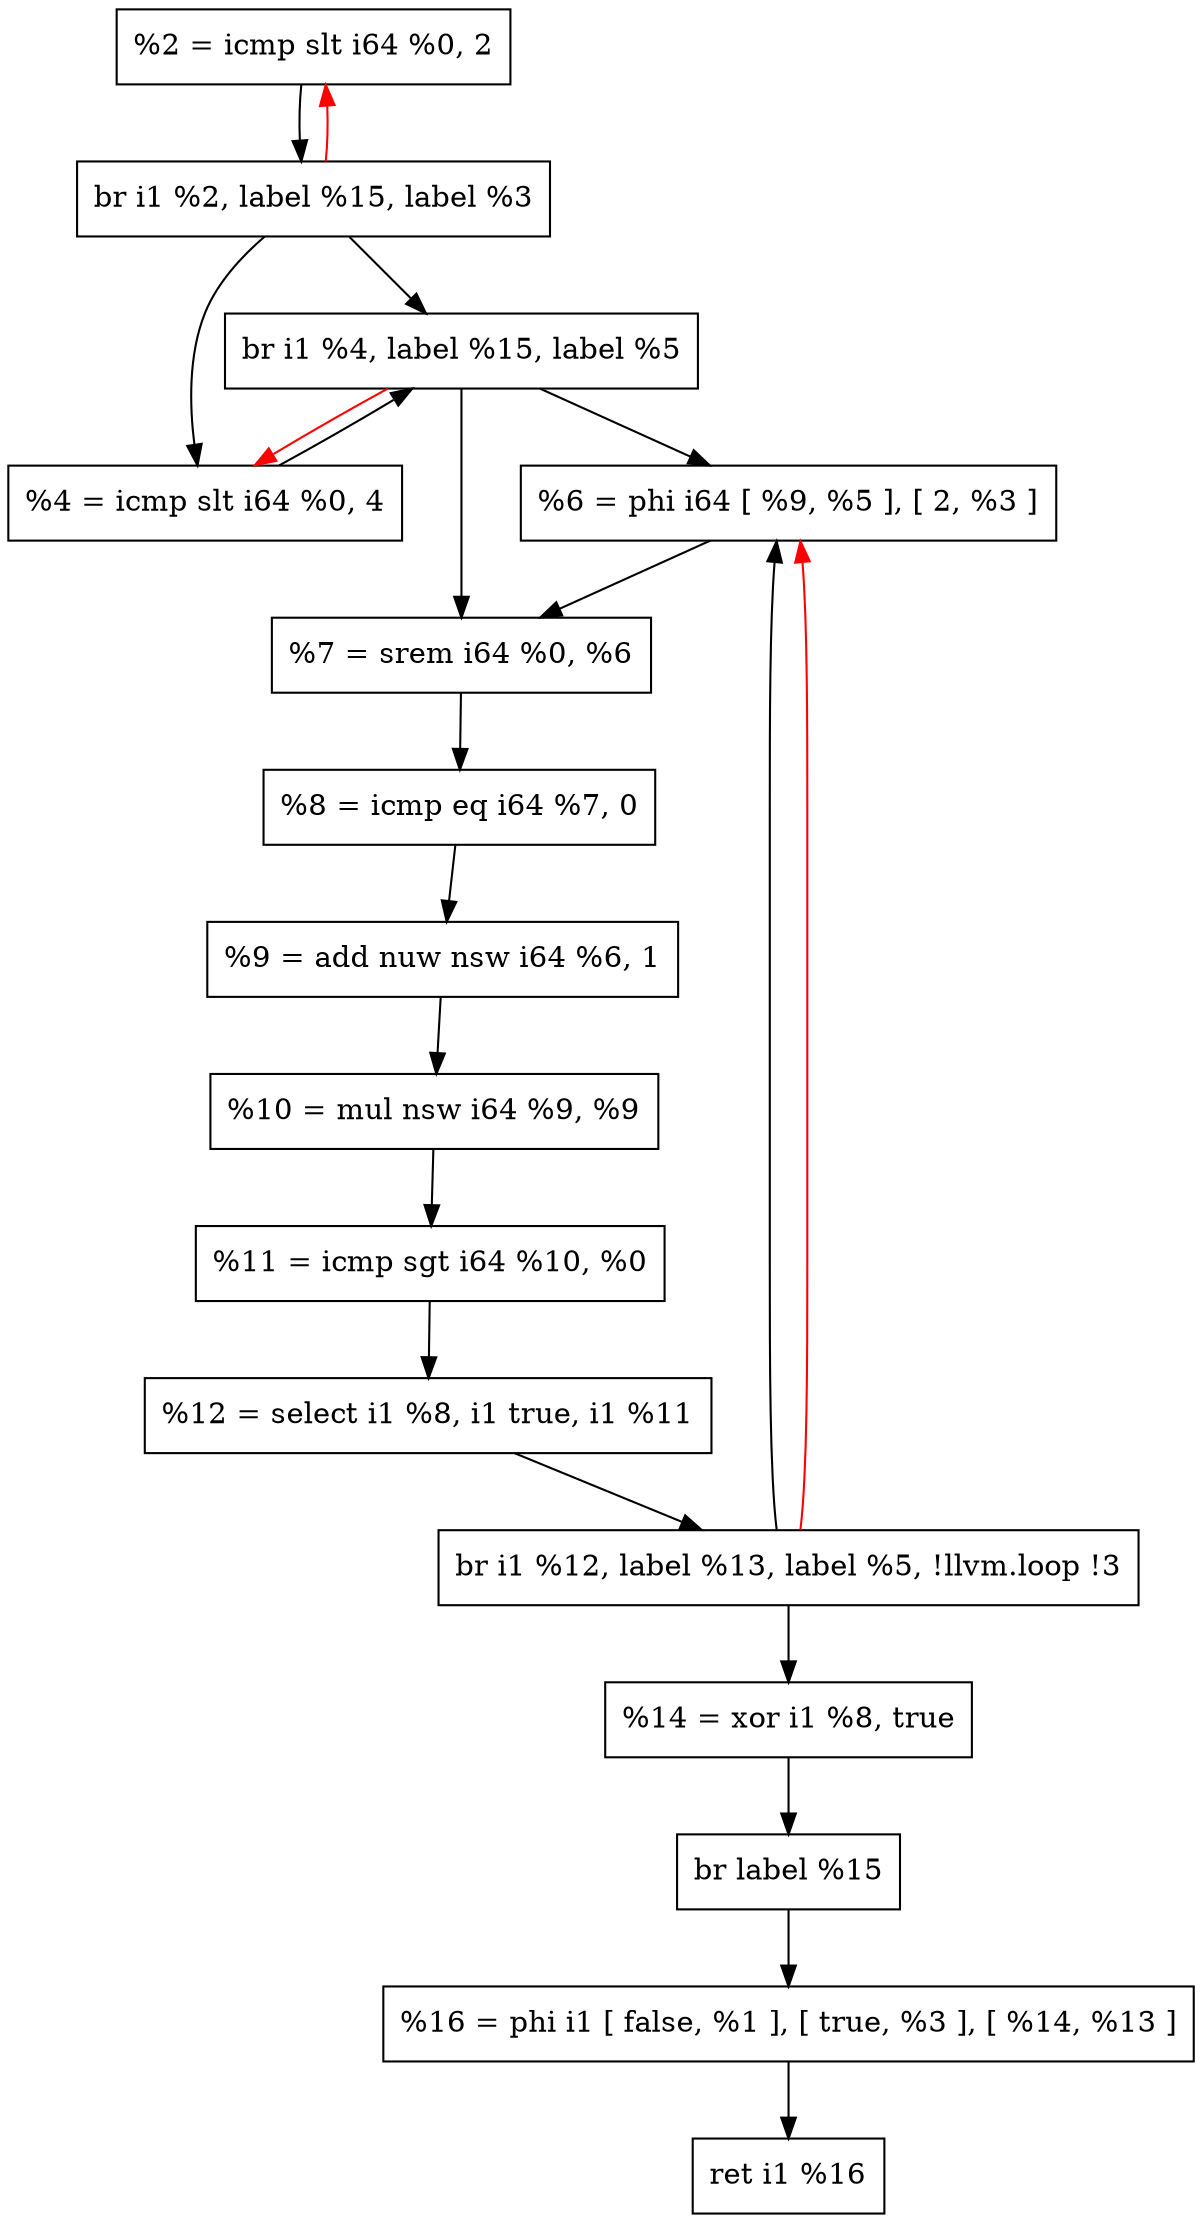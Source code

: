 digraph "DFG for'_Z8is_primex' function" {
Node0x55a9878699a0[shape=record, label="  %2 = icmp slt i64 %0, 2"];
Node0x55a987869a80[shape=record, label="  br i1 %2, label %15, label %3"];
Node0x55a987869b60[shape=record, label="  %4 = icmp slt i64 %0, 4"];
Node0x55a987869c40[shape=record, label="  br i1 %4, label %15, label %5"];
Node0x55a987869d20[shape=record, label="  %6 = phi i64 [ %9, %5 ], [ 2, %3 ]"];
Node0x55a987869e00[shape=record, label="  %7 = srem i64 %0, %6"];
Node0x55a987869ee0[shape=record, label="  %8 = icmp eq i64 %7, 0"];
Node0x55a987869fc0[shape=record, label="  %9 = add nuw nsw i64 %6, 1"];
Node0x55a98786a0a0[shape=record, label="  %10 = mul nsw i64 %9, %9"];
Node0x55a98786a180[shape=record, label="  %11 = icmp sgt i64 %10, %0"];
Node0x55a98786a260[shape=record, label="  %12 = select i1 %8, i1 true, i1 %11"];
Node0x55a98786a340[shape=record, label="  br i1 %12, label %13, label %5, !llvm.loop !3"];
Node0x55a98786a420[shape=record, label="  %14 = xor i1 %8, true"];
Node0x55a98786a500[shape=record, label="  br label %15"];
Node0x55a98786a5e0[shape=record, label="  %16 = phi i1 [ false, %1 ], [ true, %3 ], [ %14, %13 ]"];
Node0x55a98786a6c0[shape=record, label="  ret i1 %16"];
Node0x55a9878699a0 -> Node0x55a987869a80
Node0x55a987869a80 -> Node0x55a987869b60
Node0x55a987869a80 -> Node0x55a987869c40
Node0x55a987869b60 -> Node0x55a987869c40
Node0x55a987869c40 -> Node0x55a987869d20
Node0x55a987869c40 -> Node0x55a987869e00
Node0x55a987869d20 -> Node0x55a987869e00
Node0x55a987869e00 -> Node0x55a987869ee0
Node0x55a987869ee0 -> Node0x55a987869fc0
Node0x55a987869fc0 -> Node0x55a98786a0a0
Node0x55a98786a0a0 -> Node0x55a98786a180
Node0x55a98786a180 -> Node0x55a98786a260
Node0x55a98786a260 -> Node0x55a98786a340
Node0x55a98786a340 -> Node0x55a98786a420
Node0x55a98786a340 -> Node0x55a987869d20
Node0x55a98786a420 -> Node0x55a98786a500
Node0x55a98786a500 -> Node0x55a98786a5e0
Node0x55a98786a5e0 -> Node0x55a98786a6c0
edge [color=red]
Node0x55a987869a80 -> Node0x55a9878699a0
Node0x55a987869c40 -> Node0x55a987869b60
Node0x55a98786a340 -> Node0x55a987869d20
}